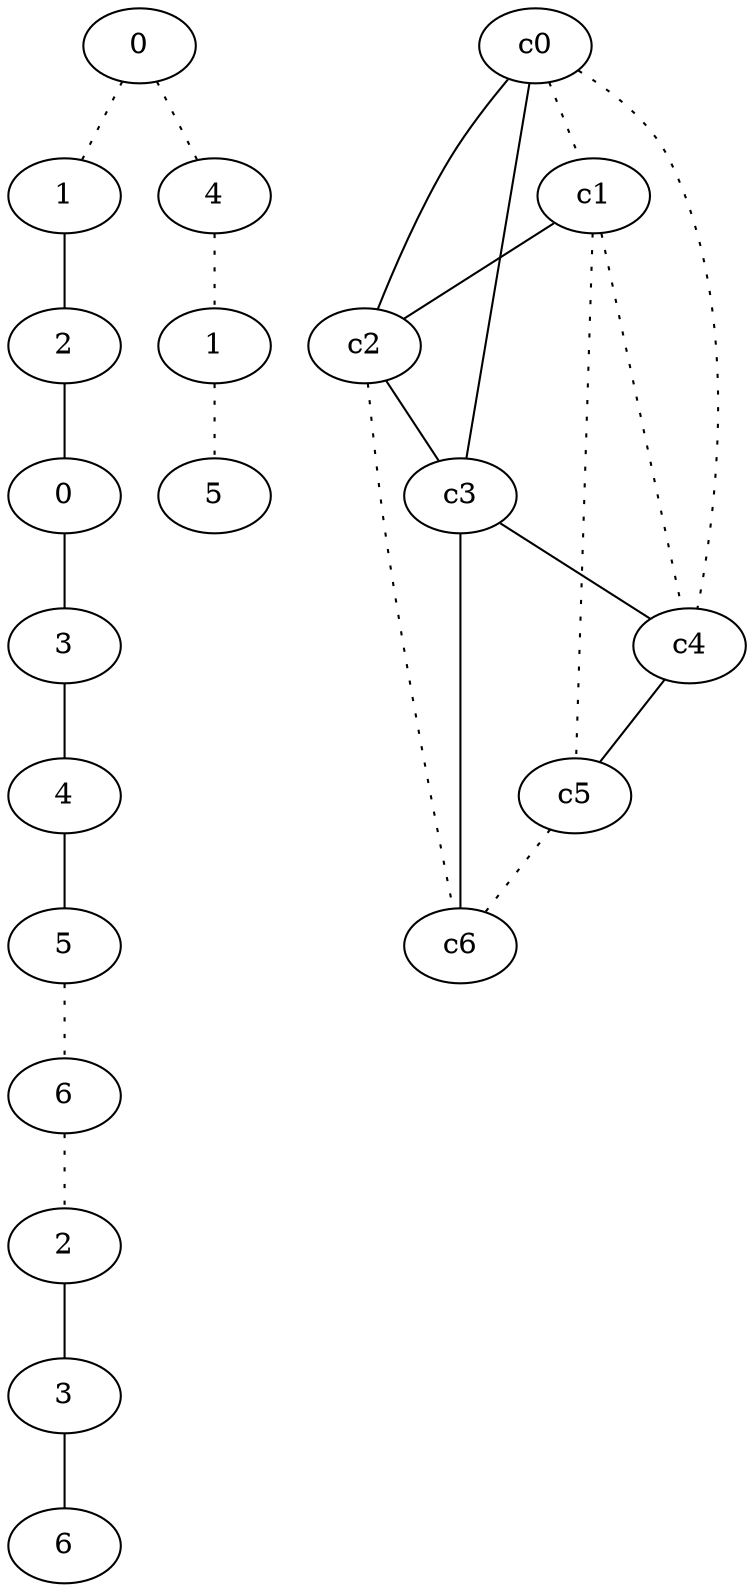 graph {
a0[label=0];
a1[label=1];
a2[label=2];
a3[label=0];
a4[label=3];
a5[label=4];
a6[label=5];
a7[label=6];
a8[label=2];
a9[label=3];
a10[label=6];
a11[label=4];
a12[label=1];
a13[label=5];
a0 -- a1 [style=dotted];
a0 -- a11 [style=dotted];
a1 -- a2;
a2 -- a3;
a3 -- a4;
a4 -- a5;
a5 -- a6;
a6 -- a7 [style=dotted];
a7 -- a8 [style=dotted];
a8 -- a9;
a9 -- a10;
a11 -- a12 [style=dotted];
a12 -- a13 [style=dotted];
c0 -- c1 [style=dotted];
c0 -- c2;
c0 -- c3;
c0 -- c4 [style=dotted];
c1 -- c2;
c1 -- c4 [style=dotted];
c1 -- c5 [style=dotted];
c2 -- c3;
c2 -- c6 [style=dotted];
c3 -- c4;
c3 -- c6;
c4 -- c5;
c5 -- c6 [style=dotted];
}
